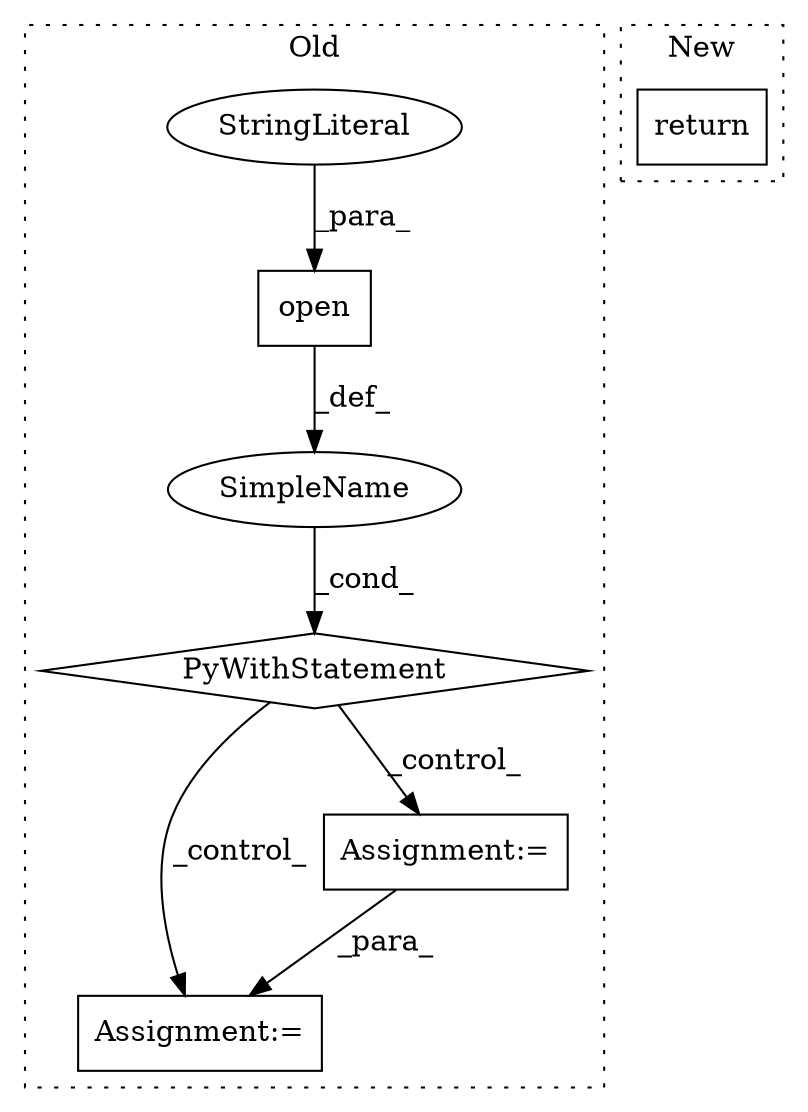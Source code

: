 digraph G {
subgraph cluster0 {
1 [label="open" a="32" s="1185,1207" l="5,1" shape="box"];
3 [label="StringLiteral" a="45" s="1190" l="12" shape="ellipse"];
4 [label="Assignment:=" a="7" s="1533" l="1" shape="box"];
5 [label="SimpleName" a="42" s="" l="" shape="ellipse"];
6 [label="PyWithStatement" a="104" s="1175,1208" l="10,2" shape="diamond"];
7 [label="Assignment:=" a="7" s="1482" l="1" shape="box"];
label = "Old";
style="dotted";
}
subgraph cluster1 {
2 [label="return" a="41" s="696" l="7" shape="box"];
label = "New";
style="dotted";
}
1 -> 5 [label="_def_"];
3 -> 1 [label="_para_"];
5 -> 6 [label="_cond_"];
6 -> 7 [label="_control_"];
6 -> 4 [label="_control_"];
7 -> 4 [label="_para_"];
}